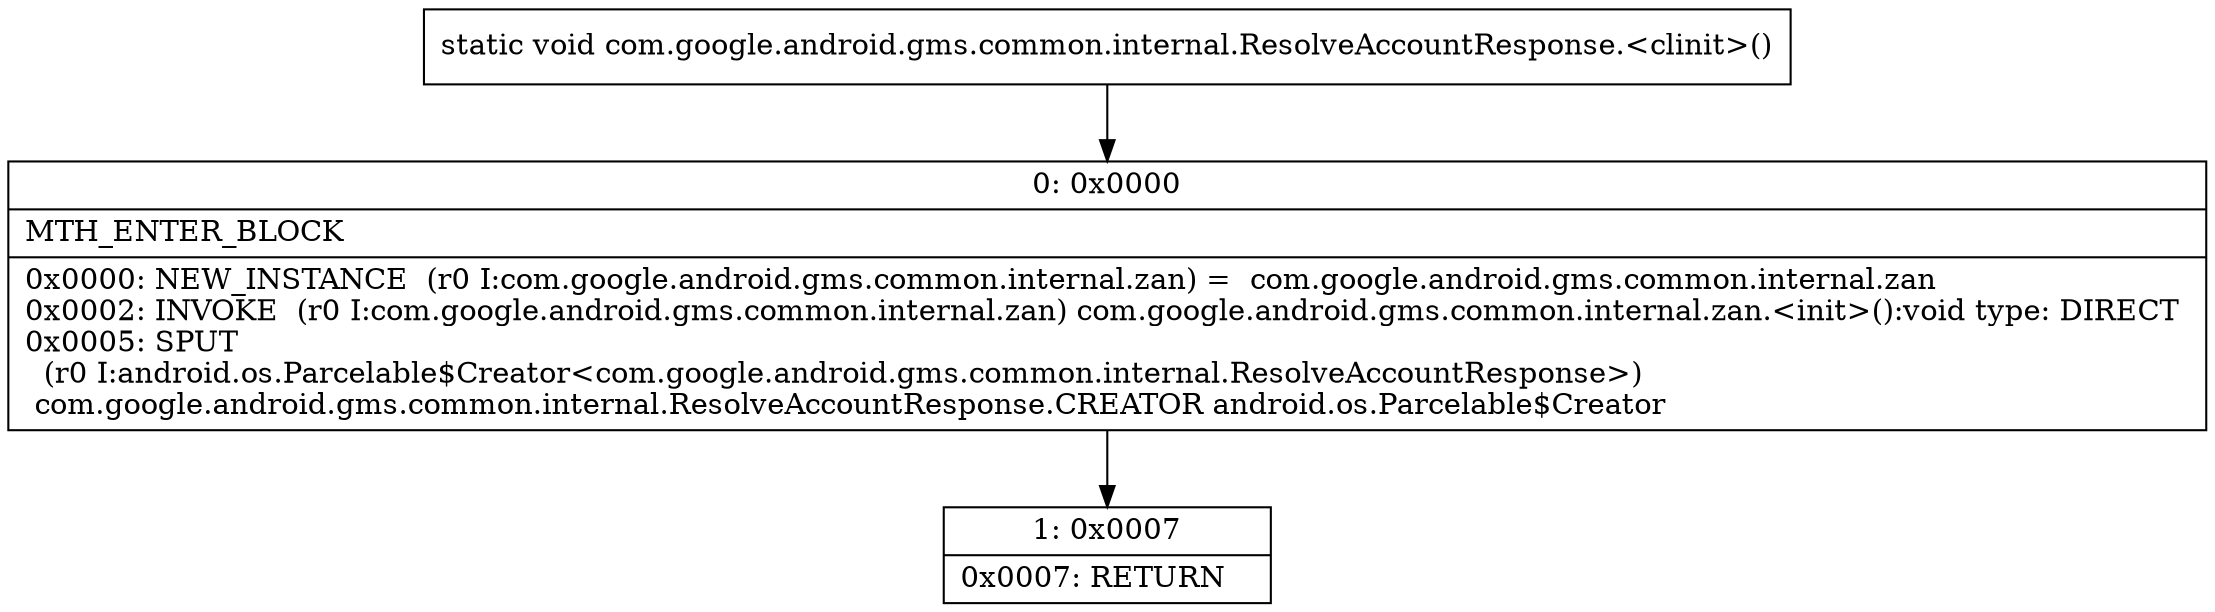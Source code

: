 digraph "CFG forcom.google.android.gms.common.internal.ResolveAccountResponse.\<clinit\>()V" {
Node_0 [shape=record,label="{0\:\ 0x0000|MTH_ENTER_BLOCK\l|0x0000: NEW_INSTANCE  (r0 I:com.google.android.gms.common.internal.zan) =  com.google.android.gms.common.internal.zan \l0x0002: INVOKE  (r0 I:com.google.android.gms.common.internal.zan) com.google.android.gms.common.internal.zan.\<init\>():void type: DIRECT \l0x0005: SPUT  \l  (r0 I:android.os.Parcelable$Creator\<com.google.android.gms.common.internal.ResolveAccountResponse\>)\l com.google.android.gms.common.internal.ResolveAccountResponse.CREATOR android.os.Parcelable$Creator \l}"];
Node_1 [shape=record,label="{1\:\ 0x0007|0x0007: RETURN   \l}"];
MethodNode[shape=record,label="{static void com.google.android.gms.common.internal.ResolveAccountResponse.\<clinit\>() }"];
MethodNode -> Node_0;
Node_0 -> Node_1;
}

